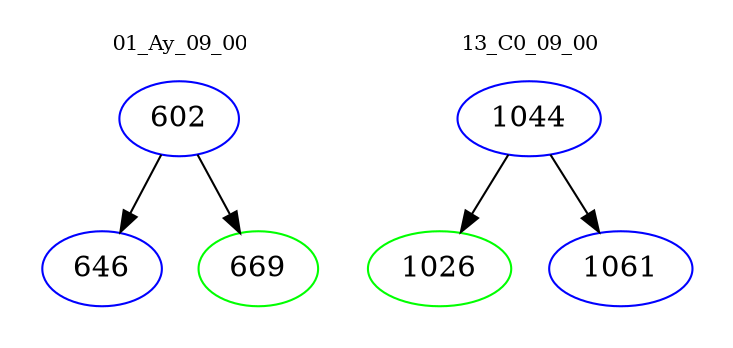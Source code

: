 digraph{
subgraph cluster_0 {
color = white
label = "01_Ay_09_00";
fontsize=10;
T0_602 [label="602", color="blue"]
T0_602 -> T0_646 [color="black"]
T0_646 [label="646", color="blue"]
T0_602 -> T0_669 [color="black"]
T0_669 [label="669", color="green"]
}
subgraph cluster_1 {
color = white
label = "13_C0_09_00";
fontsize=10;
T1_1044 [label="1044", color="blue"]
T1_1044 -> T1_1026 [color="black"]
T1_1026 [label="1026", color="green"]
T1_1044 -> T1_1061 [color="black"]
T1_1061 [label="1061", color="blue"]
}
}
